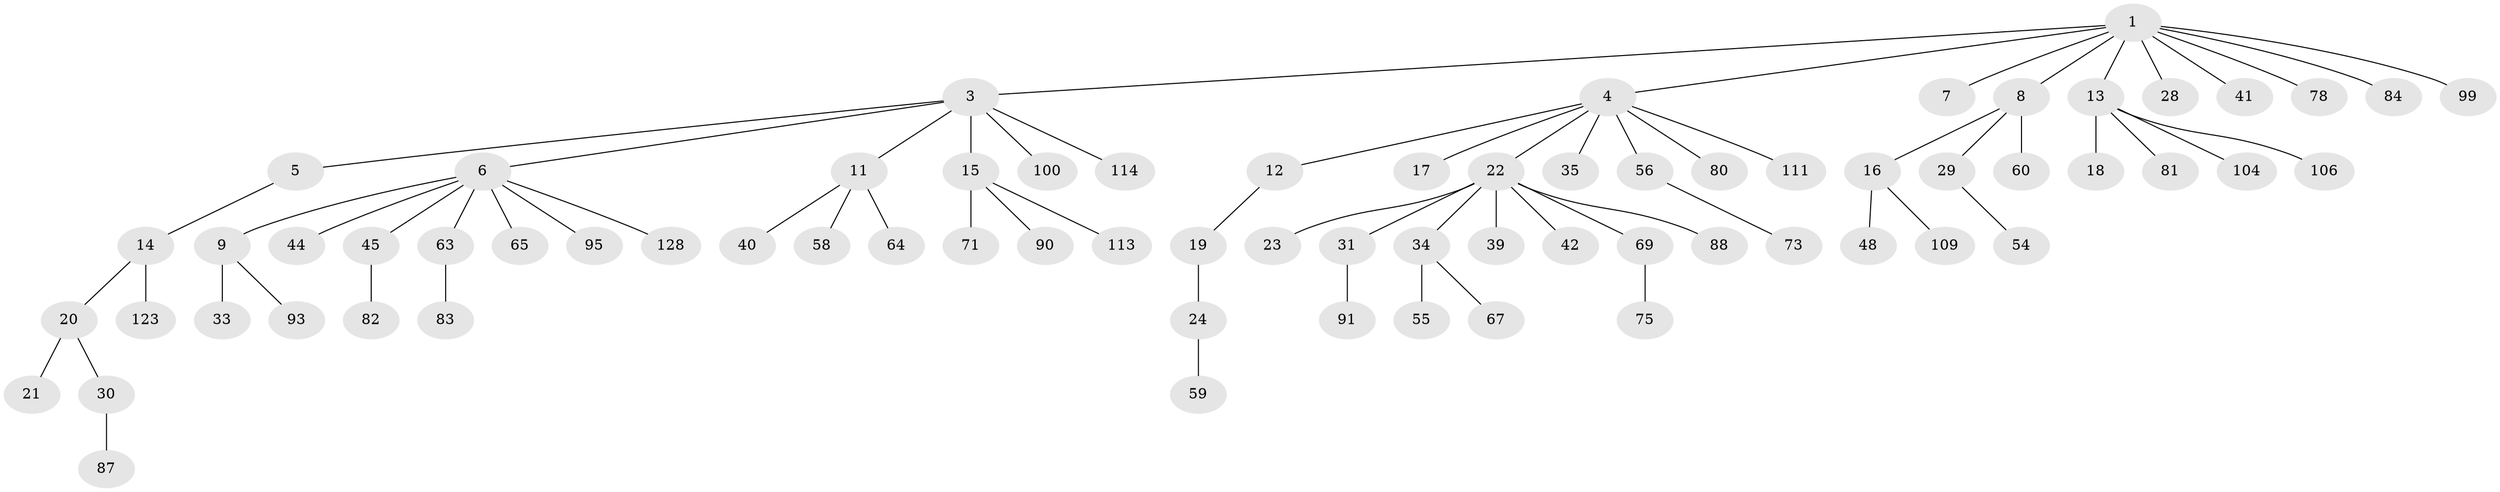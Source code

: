 // original degree distribution, {7: 0.013793103448275862, 5: 0.041379310344827586, 8: 0.013793103448275862, 3: 0.1103448275862069, 4: 0.05517241379310345, 1: 0.5379310344827586, 2: 0.2206896551724138, 6: 0.006896551724137931}
// Generated by graph-tools (version 1.1) at 2025/15/03/09/25 04:15:20]
// undirected, 72 vertices, 71 edges
graph export_dot {
graph [start="1"]
  node [color=gray90,style=filled];
  1 [super="+2"];
  3;
  4;
  5 [super="+49"];
  6 [super="+37+27"];
  7;
  8 [super="+10+25+26+32+103"];
  9;
  11;
  12;
  13;
  14;
  15;
  16 [super="+86"];
  17;
  18;
  19;
  20;
  21 [super="+62"];
  22 [super="+36"];
  23 [super="+124"];
  24 [super="+43"];
  28;
  29 [super="+68"];
  30 [super="+46"];
  31 [super="+76+50"];
  33;
  34 [super="+137+98+51+97"];
  35 [super="+127+77"];
  39;
  40;
  41;
  42;
  44;
  45 [super="+47"];
  48;
  54 [super="+57+125"];
  55 [super="+70"];
  56 [super="+138+66"];
  58 [super="+118"];
  59;
  60 [super="+72"];
  63;
  64 [super="+101+107+134+121"];
  65 [super="+142"];
  67;
  69 [super="+122"];
  71 [super="+130"];
  73;
  75 [super="+92"];
  78 [super="+96"];
  80 [super="+144"];
  81;
  82;
  83;
  84;
  87 [super="+94"];
  88;
  90;
  91;
  93 [super="+129"];
  95;
  99;
  100;
  104 [super="+133+115"];
  106;
  109;
  111 [super="+126"];
  113;
  114;
  123;
  128;
  1 -- 3;
  1 -- 7;
  1 -- 28;
  1 -- 41;
  1 -- 78;
  1 -- 84;
  1 -- 99;
  1 -- 4;
  1 -- 8;
  1 -- 13;
  3 -- 5;
  3 -- 6;
  3 -- 11;
  3 -- 15;
  3 -- 100;
  3 -- 114;
  4 -- 12;
  4 -- 17;
  4 -- 22;
  4 -- 35;
  4 -- 56;
  4 -- 80;
  4 -- 111;
  5 -- 14;
  6 -- 9;
  6 -- 65;
  6 -- 128;
  6 -- 63;
  6 -- 44;
  6 -- 45;
  6 -- 95;
  8 -- 16;
  8 -- 60;
  8 -- 29;
  9 -- 33;
  9 -- 93;
  11 -- 40;
  11 -- 58;
  11 -- 64;
  12 -- 19;
  13 -- 18;
  13 -- 81;
  13 -- 104;
  13 -- 106;
  14 -- 20;
  14 -- 123;
  15 -- 71;
  15 -- 90;
  15 -- 113;
  16 -- 48;
  16 -- 109;
  19 -- 24;
  20 -- 21;
  20 -- 30;
  22 -- 23;
  22 -- 31;
  22 -- 34;
  22 -- 42;
  22 -- 88;
  22 -- 69;
  22 -- 39;
  24 -- 59;
  29 -- 54;
  30 -- 87;
  31 -- 91;
  34 -- 67;
  34 -- 55;
  45 -- 82;
  56 -- 73;
  63 -- 83;
  69 -- 75;
}
